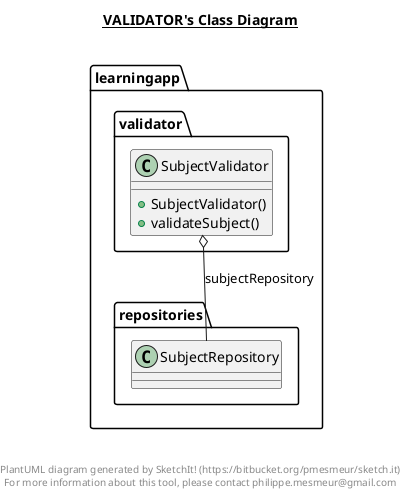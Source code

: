 @startuml

title __VALIDATOR's Class Diagram__\n

  namespace learningapp {
    namespace validator {
      class learningapp.validator.SubjectValidator {
          + SubjectValidator()
          + validateSubject()
      }
    }
  }
  

  learningapp.validator.SubjectValidator o-- learningapp.repositories.SubjectRepository : subjectRepository


right footer


PlantUML diagram generated by SketchIt! (https://bitbucket.org/pmesmeur/sketch.it)
For more information about this tool, please contact philippe.mesmeur@gmail.com
endfooter

@enduml
